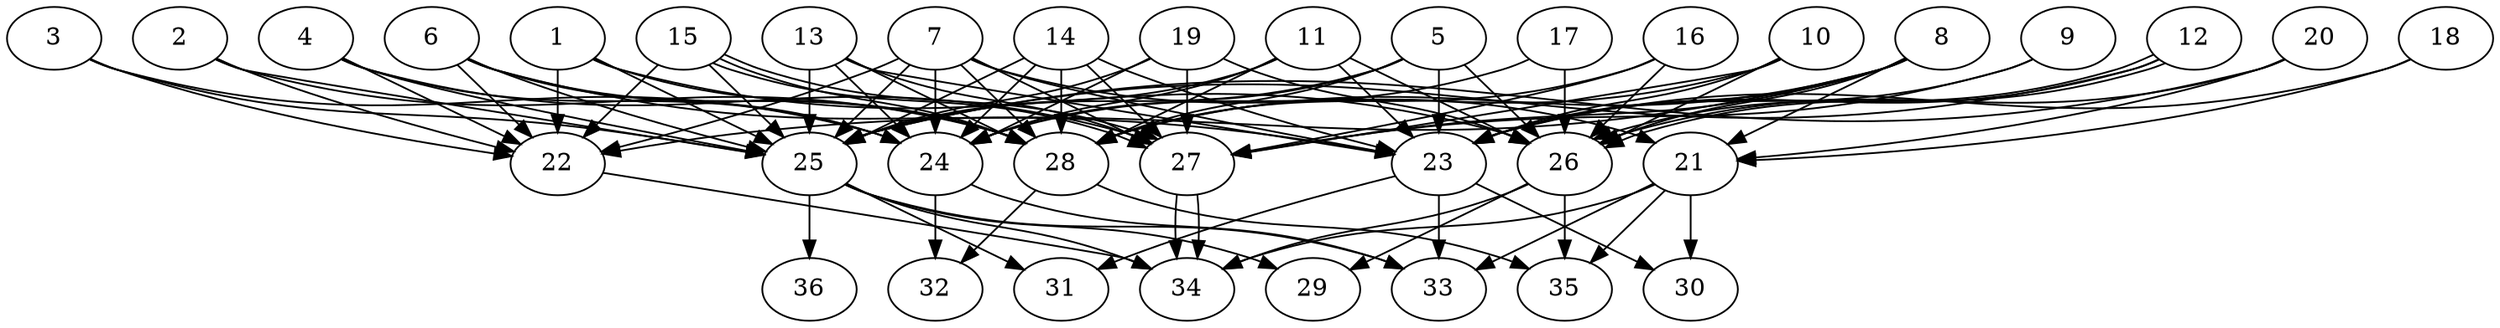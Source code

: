 // DAG (tier=3-complex, mode=compute, n=36, ccr=0.485, fat=0.874, density=0.669, regular=0.217, jump=0.343, mindata=1048576, maxdata=16777216)
// DAG automatically generated by daggen at Sun Aug 24 16:33:34 2025
// /home/ermia/Project/Environments/daggen/bin/daggen --dot --ccr 0.485 --fat 0.874 --regular 0.217 --density 0.669 --jump 0.343 --mindata 1048576 --maxdata 16777216 -n 36 
digraph G {
  1 [size="2487575933746184978432", alpha="0.16", expect_size="1243787966873092489216"]
  1 -> 22 [size ="1468726343892992"]
  1 -> 25 [size ="1468726343892992"]
  1 -> 26 [size ="1468726343892992"]
  1 -> 28 [size ="1468726343892992"]
  2 [size="3032162227529325", alpha="0.10", expect_size="1516081113764662"]
  2 -> 22 [size ="358794185932800"]
  2 -> 25 [size ="358794185932800"]
  2 -> 28 [size ="358794185932800"]
  3 [size="20702591367158388", alpha="0.11", expect_size="10351295683579194"]
  3 -> 22 [size ="560478770167808"]
  3 -> 24 [size ="560478770167808"]
  3 -> 25 [size ="560478770167808"]
  4 [size="8615714470524621", alpha="0.07", expect_size="4307857235262310"]
  4 -> 22 [size ="711092644872192"]
  4 -> 24 [size ="711092644872192"]
  4 -> 25 [size ="711092644872192"]
  4 -> 27 [size ="711092644872192"]
  5 [size="30215901584243088", alpha="0.07", expect_size="15107950792121544"]
  5 -> 23 [size ="795643706605568"]
  5 -> 24 [size ="795643706605568"]
  5 -> 25 [size ="795643706605568"]
  5 -> 26 [size ="795643706605568"]
  5 -> 28 [size ="795643706605568"]
  6 [size="341956771444619739136", alpha="0.12", expect_size="170978385722309869568"]
  6 -> 22 [size ="391204755734528"]
  6 -> 23 [size ="391204755734528"]
  6 -> 24 [size ="391204755734528"]
  6 -> 25 [size ="391204755734528"]
  6 -> 28 [size ="391204755734528"]
  7 [size="126944395566501593088", alpha="0.00", expect_size="63472197783250796544"]
  7 -> 21 [size ="202068681818112"]
  7 -> 22 [size ="202068681818112"]
  7 -> 23 [size ="202068681818112"]
  7 -> 24 [size ="202068681818112"]
  7 -> 25 [size ="202068681818112"]
  7 -> 27 [size ="202068681818112"]
  7 -> 28 [size ="202068681818112"]
  8 [size="13507992214628388", alpha="0.16", expect_size="6753996107314194"]
  8 -> 21 [size ="15288238080000"]
  8 -> 22 [size ="15288238080000"]
  8 -> 23 [size ="15288238080000"]
  8 -> 26 [size ="15288238080000"]
  8 -> 27 [size ="15288238080000"]
  8 -> 28 [size ="15288238080000"]
  9 [size="670664802471696", alpha="0.08", expect_size="335332401235848"]
  9 -> 23 [size ="16254303731712"]
  9 -> 27 [size ="16254303731712"]
  10 [size="1163084319573409792000", alpha="0.01", expect_size="581542159786704896000"]
  10 -> 23 [size ="884770812723200"]
  10 -> 26 [size ="884770812723200"]
  10 -> 27 [size ="884770812723200"]
  10 -> 28 [size ="884770812723200"]
  11 [size="18278340415577044", alpha="0.19", expect_size="9139170207788522"]
  11 -> 23 [size ="437405853155328"]
  11 -> 24 [size ="437405853155328"]
  11 -> 25 [size ="437405853155328"]
  11 -> 26 [size ="437405853155328"]
  11 -> 28 [size ="437405853155328"]
  12 [size="18603603891606964", alpha="0.05", expect_size="9301801945803482"]
  12 -> 23 [size ="1094012056371200"]
  12 -> 25 [size ="1094012056371200"]
  12 -> 26 [size ="1094012056371200"]
  12 -> 26 [size ="1094012056371200"]
  13 [size="3042928851110437376", alpha="0.01", expect_size="1521464425555218688"]
  13 -> 23 [size ="1151459391438848"]
  13 -> 24 [size ="1151459391438848"]
  13 -> 25 [size ="1151459391438848"]
  13 -> 27 [size ="1151459391438848"]
  13 -> 28 [size ="1151459391438848"]
  14 [size="3299920517966495481856", alpha="0.03", expect_size="1649960258983247740928"]
  14 -> 23 [size ="1773205106720768"]
  14 -> 24 [size ="1773205106720768"]
  14 -> 25 [size ="1773205106720768"]
  14 -> 27 [size ="1773205106720768"]
  14 -> 28 [size ="1773205106720768"]
  15 [size="82286115835677280", alpha="0.02", expect_size="41143057917838640"]
  15 -> 22 [size ="36888140316672"]
  15 -> 25 [size ="36888140316672"]
  15 -> 27 [size ="36888140316672"]
  15 -> 27 [size ="36888140316672"]
  15 -> 28 [size ="36888140316672"]
  16 [size="248584680744718", alpha="0.01", expect_size="124292340372359"]
  16 -> 26 [size ="25955032629248"]
  16 -> 27 [size ="25955032629248"]
  16 -> 28 [size ="25955032629248"]
  17 [size="34950705364219372", alpha="0.04", expect_size="17475352682109686"]
  17 -> 24 [size ="938813085974528"]
  17 -> 26 [size ="938813085974528"]
  18 [size="417875505768430567424", alpha="0.16", expect_size="208937752884215283712"]
  18 -> 21 [size ="447151402385408"]
  18 -> 23 [size ="447151402385408"]
  19 [size="4223122008235311104000", alpha="0.13", expect_size="2111561004117655552000"]
  19 -> 24 [size ="2090157788364800"]
  19 -> 25 [size ="2090157788364800"]
  19 -> 26 [size ="2090157788364800"]
  19 -> 27 [size ="2090157788364800"]
  20 [size="15062687706361816", alpha="0.15", expect_size="7531343853180908"]
  20 -> 21 [size ="40970800332800"]
  20 -> 25 [size ="40970800332800"]
  20 -> 26 [size ="40970800332800"]
  21 [size="59511915692896208", alpha="0.15", expect_size="29755957846448104"]
  21 -> 30 [size ="1747927747788800"]
  21 -> 33 [size ="1747927747788800"]
  21 -> 34 [size ="1747927747788800"]
  21 -> 35 [size ="1747927747788800"]
  22 [size="3664914188273359360", alpha="0.01", expect_size="1832457094136679680"]
  22 -> 34 [size ="2092806910771200"]
  23 [size="127778624609025440", alpha="0.07", expect_size="63889312304512720"]
  23 -> 30 [size ="286882877407232"]
  23 -> 31 [size ="286882877407232"]
  23 -> 33 [size ="286882877407232"]
  24 [size="13262214459884638", alpha="0.14", expect_size="6631107229942319"]
  24 -> 32 [size ="32720814080000"]
  24 -> 33 [size ="32720814080000"]
  25 [size="920599396352000000000", alpha="0.19", expect_size="460299698176000000000"]
  25 -> 29 [size ="757071872000000"]
  25 -> 31 [size ="757071872000000"]
  25 -> 33 [size ="757071872000000"]
  25 -> 34 [size ="757071872000000"]
  25 -> 36 [size ="757071872000000"]
  26 [size="165740665699445792", alpha="0.04", expect_size="82870332849722896"]
  26 -> 29 [size ="194241103921152"]
  26 -> 34 [size ="194241103921152"]
  26 -> 35 [size ="194241103921152"]
  27 [size="105604452726371232", alpha="0.04", expect_size="52802226363185616"]
  27 -> 34 [size ="66190152040448"]
  27 -> 34 [size ="66190152040448"]
  28 [size="34772618013808888", alpha="0.08", expect_size="17386309006904444"]
  28 -> 32 [size ="713256838627328"]
  28 -> 35 [size ="713256838627328"]
  29 [size="68000444724694482944", alpha="0.03", expect_size="34000222362347241472"]
  30 [size="232276300310142517248", alpha="0.13", expect_size="116138150155071258624"]
  31 [size="45288521729313432", alpha="0.03", expect_size="22644260864656716"]
  32 [size="475207451704489408", alpha="0.18", expect_size="237603725852244704"]
  33 [size="230539445863477936128", alpha="0.11", expect_size="115269722931738968064"]
  34 [size="4064942897132977664", alpha="0.01", expect_size="2032471448566488832"]
  35 [size="36825529825861042176", alpha="0.14", expect_size="18412764912930521088"]
  36 [size="6816672525734631", alpha="0.11", expect_size="3408336262867315"]
}
